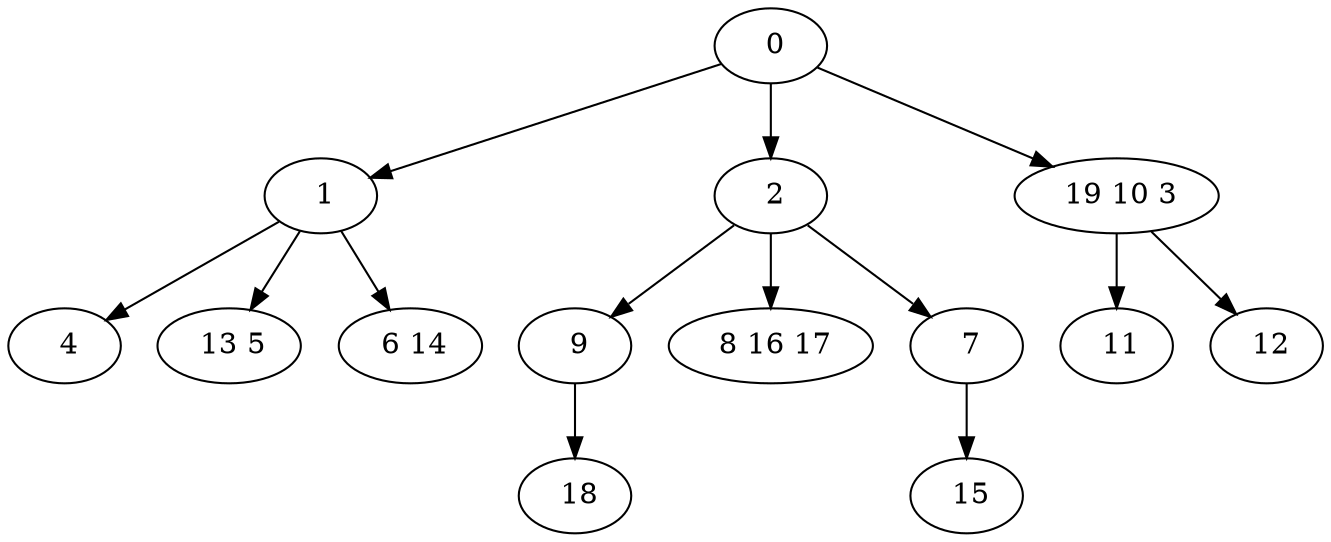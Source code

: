 digraph mytree {
" 0" -> " 1";
" 0" -> " 2";
" 0" -> " 19 10 3";
" 1" -> " 4";
" 1" -> " 13 5";
" 1" -> " 6 14";
" 2" -> " 9";
" 2" -> " 8 16 17";
" 2" -> " 7";
" 19 10 3" -> " 11";
" 19 10 3" -> " 12";
" 4";
" 13 5";
" 9" -> " 18";
" 8 16 17";
" 15";
" 7" -> " 15";
" 18";
" 11";
" 12";
" 6 14";
}
